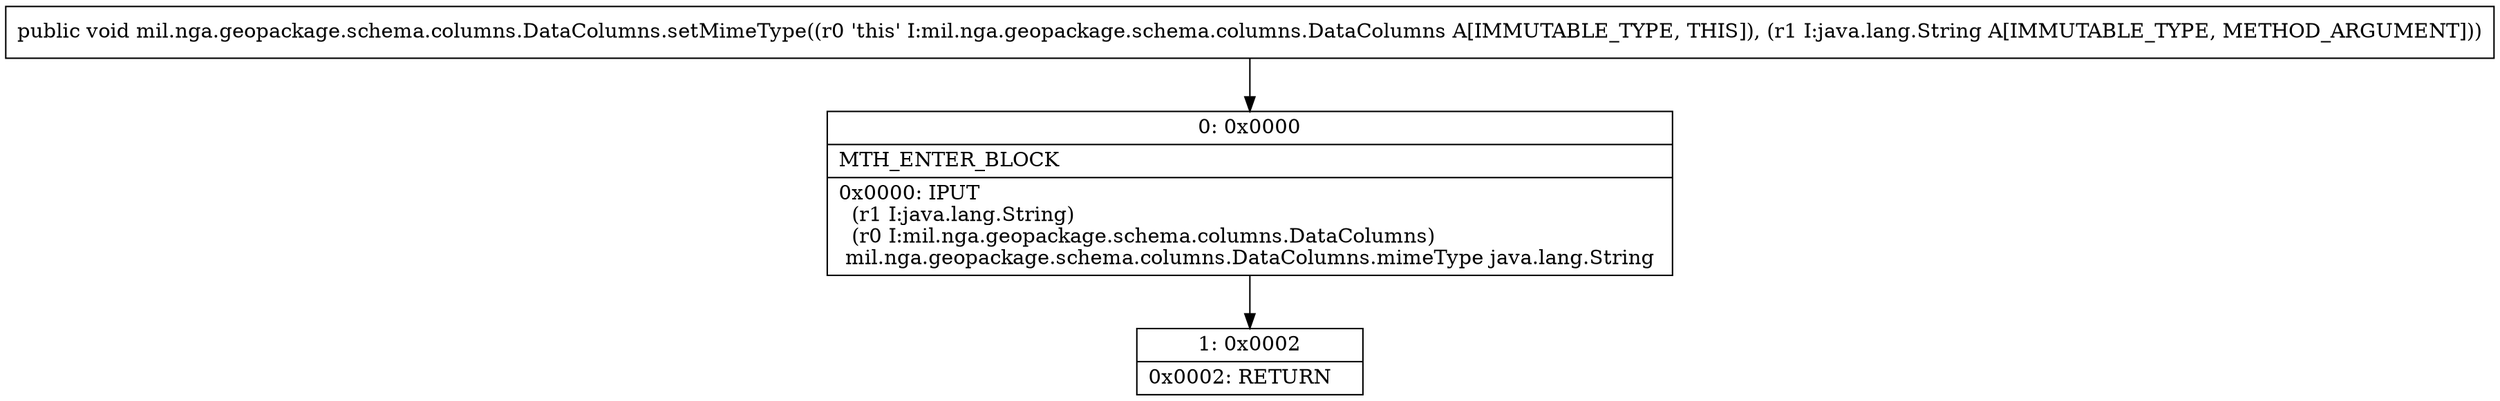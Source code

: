 digraph "CFG formil.nga.geopackage.schema.columns.DataColumns.setMimeType(Ljava\/lang\/String;)V" {
Node_0 [shape=record,label="{0\:\ 0x0000|MTH_ENTER_BLOCK\l|0x0000: IPUT  \l  (r1 I:java.lang.String)\l  (r0 I:mil.nga.geopackage.schema.columns.DataColumns)\l mil.nga.geopackage.schema.columns.DataColumns.mimeType java.lang.String \l}"];
Node_1 [shape=record,label="{1\:\ 0x0002|0x0002: RETURN   \l}"];
MethodNode[shape=record,label="{public void mil.nga.geopackage.schema.columns.DataColumns.setMimeType((r0 'this' I:mil.nga.geopackage.schema.columns.DataColumns A[IMMUTABLE_TYPE, THIS]), (r1 I:java.lang.String A[IMMUTABLE_TYPE, METHOD_ARGUMENT])) }"];
MethodNode -> Node_0;
Node_0 -> Node_1;
}

